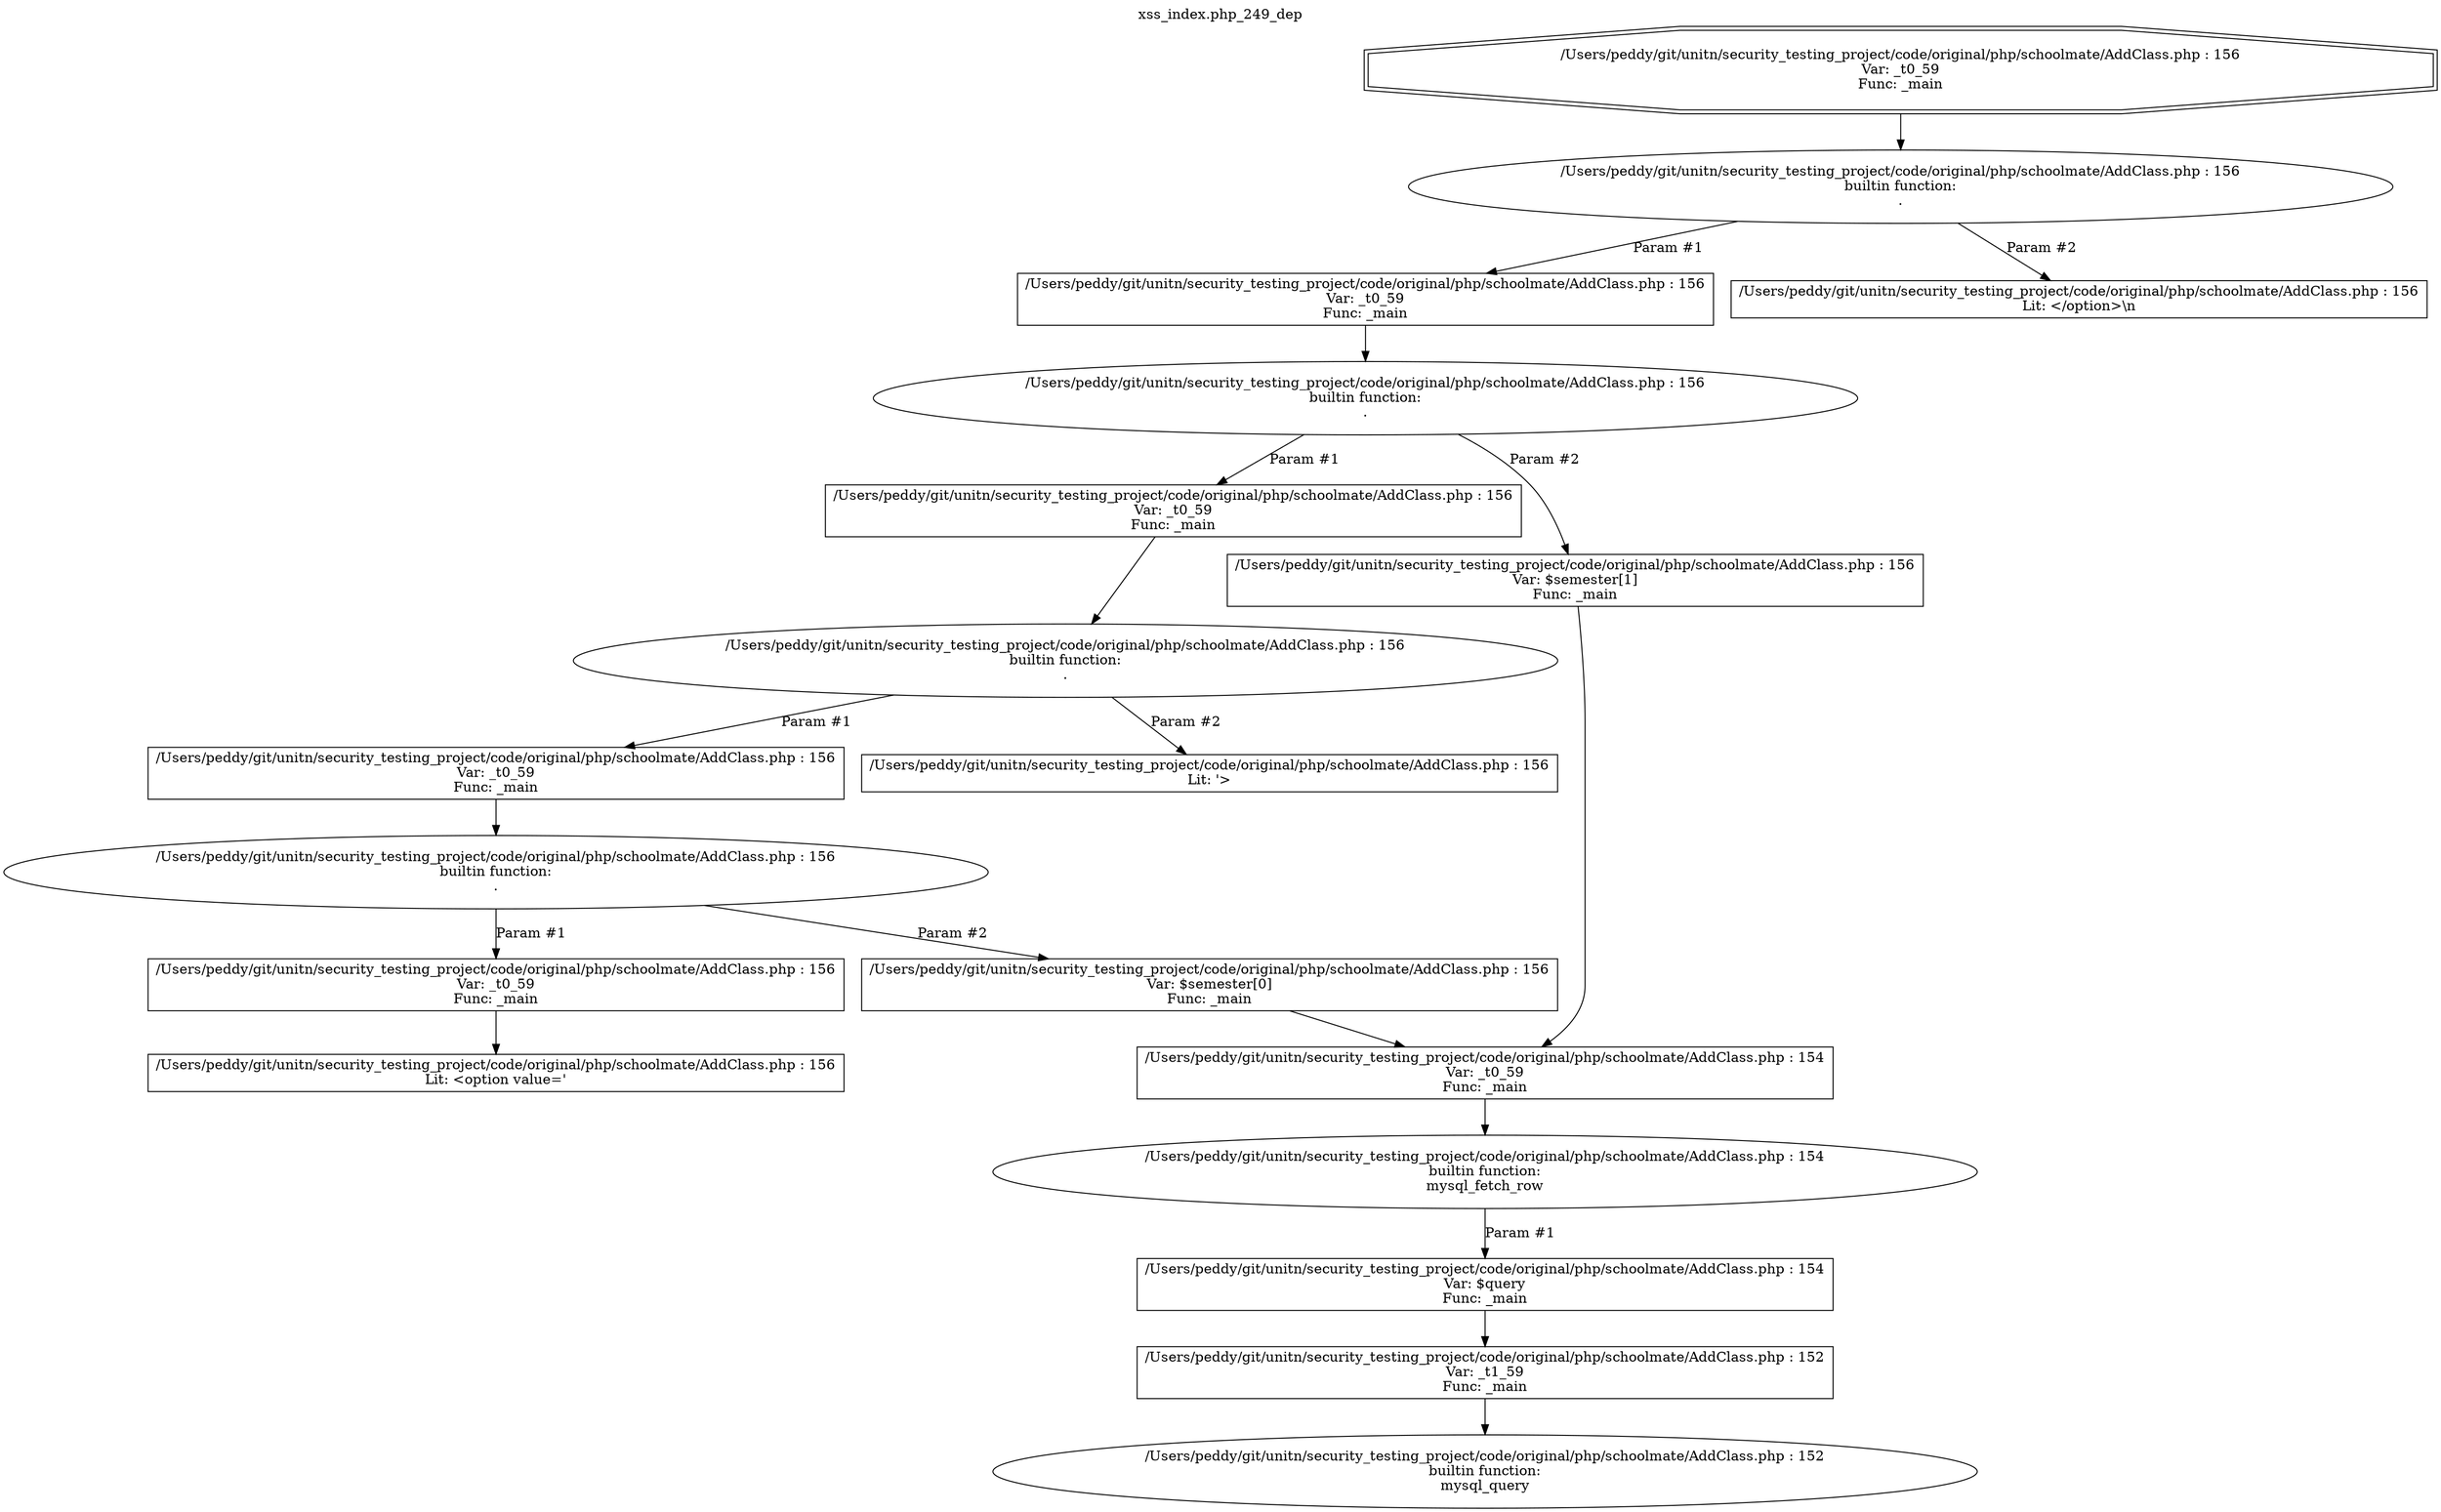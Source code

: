 digraph cfg {
  label="xss_index.php_249_dep";
  labelloc=t;
  n1 [shape=doubleoctagon, label="/Users/peddy/git/unitn/security_testing_project/code/original/php/schoolmate/AddClass.php : 156\nVar: _t0_59\nFunc: _main\n"];
  n2 [shape=ellipse, label="/Users/peddy/git/unitn/security_testing_project/code/original/php/schoolmate/AddClass.php : 156\nbuiltin function:\n.\n"];
  n3 [shape=box, label="/Users/peddy/git/unitn/security_testing_project/code/original/php/schoolmate/AddClass.php : 156\nVar: _t0_59\nFunc: _main\n"];
  n4 [shape=ellipse, label="/Users/peddy/git/unitn/security_testing_project/code/original/php/schoolmate/AddClass.php : 156\nbuiltin function:\n.\n"];
  n5 [shape=box, label="/Users/peddy/git/unitn/security_testing_project/code/original/php/schoolmate/AddClass.php : 156\nVar: _t0_59\nFunc: _main\n"];
  n6 [shape=ellipse, label="/Users/peddy/git/unitn/security_testing_project/code/original/php/schoolmate/AddClass.php : 156\nbuiltin function:\n.\n"];
  n7 [shape=box, label="/Users/peddy/git/unitn/security_testing_project/code/original/php/schoolmate/AddClass.php : 156\nVar: _t0_59\nFunc: _main\n"];
  n8 [shape=ellipse, label="/Users/peddy/git/unitn/security_testing_project/code/original/php/schoolmate/AddClass.php : 156\nbuiltin function:\n.\n"];
  n9 [shape=box, label="/Users/peddy/git/unitn/security_testing_project/code/original/php/schoolmate/AddClass.php : 156\nVar: _t0_59\nFunc: _main\n"];
  n10 [shape=box, label="/Users/peddy/git/unitn/security_testing_project/code/original/php/schoolmate/AddClass.php : 156\nLit: <option value='\n"];
  n11 [shape=box, label="/Users/peddy/git/unitn/security_testing_project/code/original/php/schoolmate/AddClass.php : 156\nVar: $semester[0]\nFunc: _main\n"];
  n12 [shape=box, label="/Users/peddy/git/unitn/security_testing_project/code/original/php/schoolmate/AddClass.php : 154\nVar: _t0_59\nFunc: _main\n"];
  n13 [shape=ellipse, label="/Users/peddy/git/unitn/security_testing_project/code/original/php/schoolmate/AddClass.php : 154\nbuiltin function:\nmysql_fetch_row\n"];
  n14 [shape=box, label="/Users/peddy/git/unitn/security_testing_project/code/original/php/schoolmate/AddClass.php : 154\nVar: $query\nFunc: _main\n"];
  n15 [shape=box, label="/Users/peddy/git/unitn/security_testing_project/code/original/php/schoolmate/AddClass.php : 152\nVar: _t1_59\nFunc: _main\n"];
  n16 [shape=ellipse, label="/Users/peddy/git/unitn/security_testing_project/code/original/php/schoolmate/AddClass.php : 152\nbuiltin function:\nmysql_query\n"];
  n17 [shape=box, label="/Users/peddy/git/unitn/security_testing_project/code/original/php/schoolmate/AddClass.php : 156\nLit: '>\n"];
  n18 [shape=box, label="/Users/peddy/git/unitn/security_testing_project/code/original/php/schoolmate/AddClass.php : 156\nVar: $semester[1]\nFunc: _main\n"];
  n19 [shape=box, label="/Users/peddy/git/unitn/security_testing_project/code/original/php/schoolmate/AddClass.php : 156\nLit: </option>\\n\n"];
  n1 -> n2;
  n3 -> n4;
  n5 -> n6;
  n7 -> n8;
  n9 -> n10;
  n8 -> n9[label="Param #1"];
  n8 -> n11[label="Param #2"];
  n12 -> n13;
  n15 -> n16;
  n14 -> n15;
  n13 -> n14[label="Param #1"];
  n11 -> n12;
  n6 -> n7[label="Param #1"];
  n6 -> n17[label="Param #2"];
  n4 -> n5[label="Param #1"];
  n4 -> n18[label="Param #2"];
  n18 -> n12;
  n2 -> n3[label="Param #1"];
  n2 -> n19[label="Param #2"];
}
